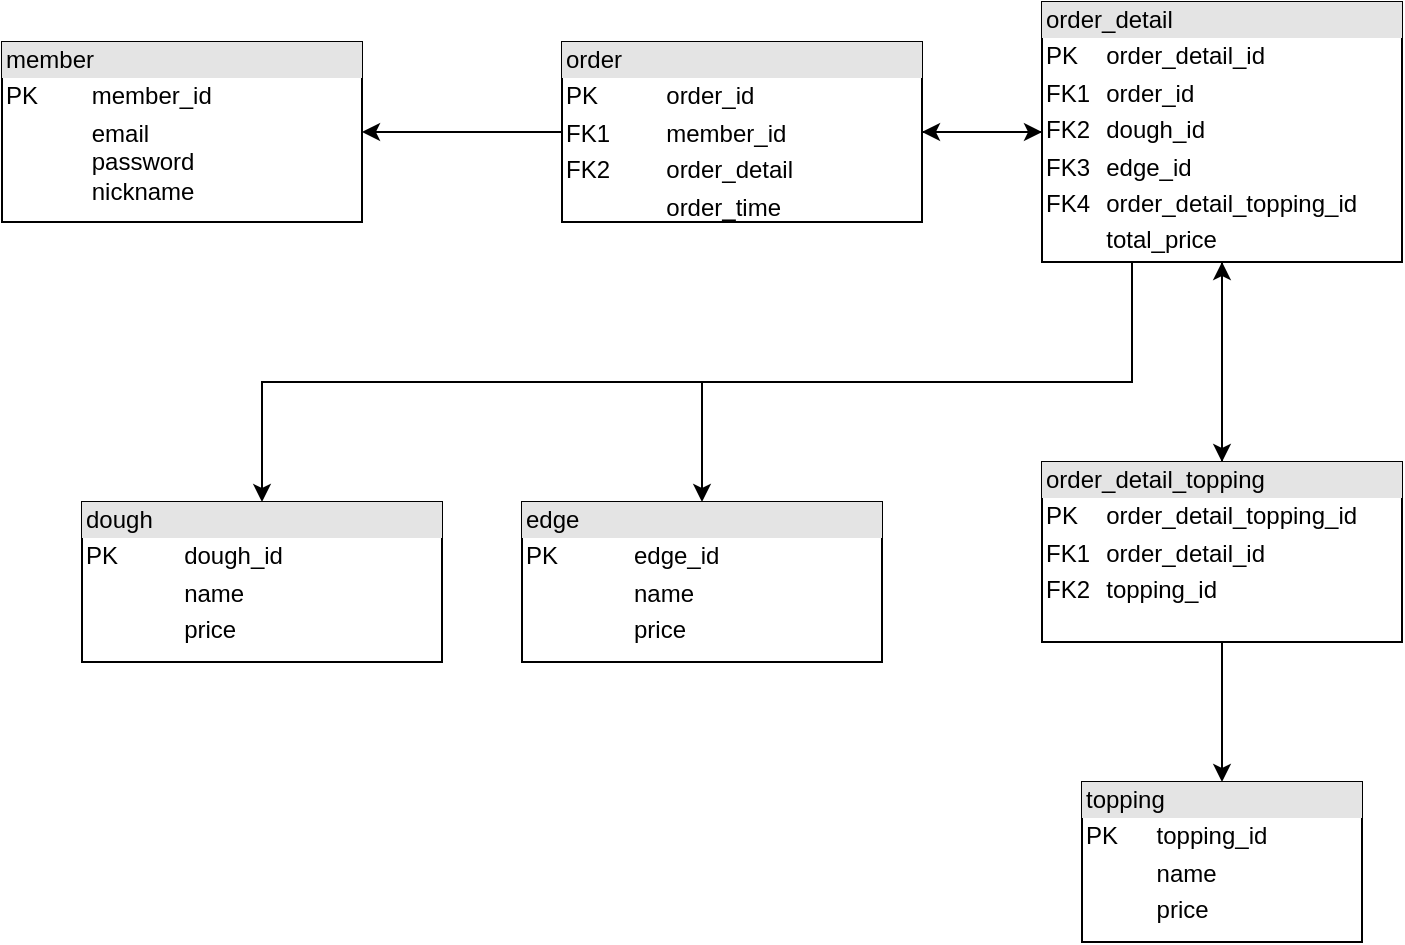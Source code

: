 <mxfile version="23.1.5" type="device">
  <diagram name="Page-1" id="hSARMCv_5h2ilkS-0ARF">
    <mxGraphModel dx="1434" dy="746" grid="1" gridSize="10" guides="1" tooltips="1" connect="1" arrows="1" fold="1" page="1" pageScale="1" pageWidth="850" pageHeight="1100" math="0" shadow="0">
      <root>
        <mxCell id="0" />
        <mxCell id="1" parent="0" />
        <mxCell id="qUOHJTItfRVQpX-zo9fl-16" value="&lt;div style=&quot;box-sizing:border-box;width:100%;background:#e4e4e4;padding:2px;&quot;&gt;member&lt;br&gt;&lt;/div&gt;&lt;table style=&quot;width:100%;font-size:1em;&quot; cellpadding=&quot;2&quot; cellspacing=&quot;0&quot;&gt;&lt;tbody&gt;&lt;tr&gt;&lt;td&gt;PK&lt;/td&gt;&lt;td&gt;member_id&lt;br&gt;&lt;/td&gt;&lt;/tr&gt;&lt;tr&gt;&lt;td&gt;&lt;/td&gt;&lt;td&gt;email&lt;br&gt;password&lt;br&gt;nickname&lt;br&gt;&lt;br&gt;&lt;/td&gt;&lt;/tr&gt;&lt;/tbody&gt;&lt;/table&gt;" style="verticalAlign=top;align=left;overflow=fill;html=1;whiteSpace=wrap;" vertex="1" parent="1">
          <mxGeometry x="90" y="180" width="180" height="90" as="geometry" />
        </mxCell>
        <mxCell id="qUOHJTItfRVQpX-zo9fl-19" style="edgeStyle=orthogonalEdgeStyle;rounded=0;orthogonalLoop=1;jettySize=auto;html=1;exitX=0;exitY=0.5;exitDx=0;exitDy=0;entryX=1;entryY=0.5;entryDx=0;entryDy=0;" edge="1" parent="1" source="qUOHJTItfRVQpX-zo9fl-17" target="qUOHJTItfRVQpX-zo9fl-16">
          <mxGeometry relative="1" as="geometry" />
        </mxCell>
        <mxCell id="qUOHJTItfRVQpX-zo9fl-22" style="edgeStyle=orthogonalEdgeStyle;rounded=0;orthogonalLoop=1;jettySize=auto;html=1;exitX=1;exitY=0.5;exitDx=0;exitDy=0;entryX=0;entryY=0.5;entryDx=0;entryDy=0;" edge="1" parent="1" source="qUOHJTItfRVQpX-zo9fl-17" target="qUOHJTItfRVQpX-zo9fl-21">
          <mxGeometry relative="1" as="geometry" />
        </mxCell>
        <mxCell id="qUOHJTItfRVQpX-zo9fl-17" value="&lt;div style=&quot;box-sizing:border-box;width:100%;background:#e4e4e4;padding:2px;&quot;&gt;order&lt;/div&gt;&lt;table style=&quot;width:100%;font-size:1em;&quot; cellpadding=&quot;2&quot; cellspacing=&quot;0&quot;&gt;&lt;tbody&gt;&lt;tr&gt;&lt;td&gt;PK&lt;/td&gt;&lt;td&gt;order_id&lt;/td&gt;&lt;/tr&gt;&lt;tr&gt;&lt;td&gt;FK1&lt;/td&gt;&lt;td&gt;member_id&lt;br&gt;&lt;/td&gt;&lt;/tr&gt;&lt;tr&gt;&lt;td&gt;FK2&lt;/td&gt;&lt;td&gt;order_detail&lt;/td&gt;&lt;/tr&gt;&lt;tr&gt;&lt;td&gt;&lt;/td&gt;&lt;td&gt;order_time&lt;br&gt;status&lt;/td&gt;&lt;/tr&gt;&lt;/tbody&gt;&lt;/table&gt;" style="verticalAlign=top;align=left;overflow=fill;html=1;whiteSpace=wrap;" vertex="1" parent="1">
          <mxGeometry x="370" y="180" width="180" height="90" as="geometry" />
        </mxCell>
        <mxCell id="qUOHJTItfRVQpX-zo9fl-23" style="edgeStyle=orthogonalEdgeStyle;rounded=0;orthogonalLoop=1;jettySize=auto;html=1;exitX=0;exitY=0.5;exitDx=0;exitDy=0;entryX=1;entryY=0.5;entryDx=0;entryDy=0;" edge="1" parent="1" source="qUOHJTItfRVQpX-zo9fl-21" target="qUOHJTItfRVQpX-zo9fl-17">
          <mxGeometry relative="1" as="geometry" />
        </mxCell>
        <mxCell id="qUOHJTItfRVQpX-zo9fl-28" style="edgeStyle=orthogonalEdgeStyle;rounded=0;orthogonalLoop=1;jettySize=auto;html=1;exitX=0.5;exitY=1;exitDx=0;exitDy=0;entryX=0.5;entryY=0;entryDx=0;entryDy=0;" edge="1" parent="1" source="qUOHJTItfRVQpX-zo9fl-21" target="qUOHJTItfRVQpX-zo9fl-27">
          <mxGeometry relative="1" as="geometry" />
        </mxCell>
        <mxCell id="qUOHJTItfRVQpX-zo9fl-33" style="edgeStyle=orthogonalEdgeStyle;rounded=0;orthogonalLoop=1;jettySize=auto;html=1;exitX=0.25;exitY=1;exitDx=0;exitDy=0;entryX=0.5;entryY=0;entryDx=0;entryDy=0;" edge="1" parent="1" source="qUOHJTItfRVQpX-zo9fl-21" target="qUOHJTItfRVQpX-zo9fl-25">
          <mxGeometry relative="1" as="geometry" />
        </mxCell>
        <mxCell id="qUOHJTItfRVQpX-zo9fl-34" style="edgeStyle=orthogonalEdgeStyle;rounded=0;orthogonalLoop=1;jettySize=auto;html=1;exitX=0.25;exitY=1;exitDx=0;exitDy=0;entryX=0.5;entryY=0;entryDx=0;entryDy=0;" edge="1" parent="1" source="qUOHJTItfRVQpX-zo9fl-21" target="qUOHJTItfRVQpX-zo9fl-24">
          <mxGeometry relative="1" as="geometry" />
        </mxCell>
        <mxCell id="qUOHJTItfRVQpX-zo9fl-21" value="&lt;div style=&quot;box-sizing:border-box;width:100%;background:#e4e4e4;padding:2px;&quot;&gt;order_detail&lt;/div&gt;&lt;table style=&quot;width:100%;font-size:1em;&quot; cellpadding=&quot;2&quot; cellspacing=&quot;0&quot;&gt;&lt;tbody&gt;&lt;tr&gt;&lt;td&gt;PK&lt;/td&gt;&lt;td&gt;order_detail_id&lt;/td&gt;&lt;/tr&gt;&lt;tr&gt;&lt;td&gt;FK1&lt;/td&gt;&lt;td&gt;order_id&lt;/td&gt;&lt;/tr&gt;&lt;tr&gt;&lt;td&gt;FK2&lt;/td&gt;&lt;td&gt;dough_id&lt;br&gt;&lt;/td&gt;&lt;/tr&gt;&lt;tr&gt;&lt;td&gt;FK3&lt;/td&gt;&lt;td&gt;edge_id&lt;/td&gt;&lt;/tr&gt;&lt;tr&gt;&lt;td&gt;FK4&lt;/td&gt;&lt;td&gt;order_detail_topping_id&lt;/td&gt;&lt;/tr&gt;&lt;tr&gt;&lt;td&gt;&lt;br&gt;&lt;/td&gt;&lt;td&gt;total_price&lt;/td&gt;&lt;/tr&gt;&lt;/tbody&gt;&lt;/table&gt;" style="verticalAlign=top;align=left;overflow=fill;html=1;whiteSpace=wrap;" vertex="1" parent="1">
          <mxGeometry x="610" y="160" width="180" height="130" as="geometry" />
        </mxCell>
        <mxCell id="qUOHJTItfRVQpX-zo9fl-24" value="&lt;div style=&quot;box-sizing:border-box;width:100%;background:#e4e4e4;padding:2px;&quot;&gt;dough&lt;/div&gt;&lt;table style=&quot;width:100%;font-size:1em;&quot; cellpadding=&quot;2&quot; cellspacing=&quot;0&quot;&gt;&lt;tbody&gt;&lt;tr&gt;&lt;td&gt;PK&lt;/td&gt;&lt;td&gt;dough_id&lt;/td&gt;&lt;/tr&gt;&lt;tr&gt;&lt;td&gt;&lt;/td&gt;&lt;td&gt;name&lt;/td&gt;&lt;/tr&gt;&lt;tr&gt;&lt;td&gt;&lt;br&gt;&lt;/td&gt;&lt;td&gt;price&lt;/td&gt;&lt;/tr&gt;&lt;/tbody&gt;&lt;/table&gt;" style="verticalAlign=top;align=left;overflow=fill;html=1;whiteSpace=wrap;" vertex="1" parent="1">
          <mxGeometry x="130" y="410" width="180" height="80" as="geometry" />
        </mxCell>
        <mxCell id="qUOHJTItfRVQpX-zo9fl-25" value="&lt;div style=&quot;box-sizing:border-box;width:100%;background:#e4e4e4;padding:2px;&quot;&gt;edge&lt;/div&gt;&lt;table style=&quot;width:100%;font-size:1em;&quot; cellpadding=&quot;2&quot; cellspacing=&quot;0&quot;&gt;&lt;tbody&gt;&lt;tr&gt;&lt;td&gt;PK&lt;/td&gt;&lt;td&gt;edge_id&lt;/td&gt;&lt;/tr&gt;&lt;tr&gt;&lt;td&gt;&lt;/td&gt;&lt;td&gt;name&lt;/td&gt;&lt;/tr&gt;&lt;tr&gt;&lt;td&gt;&lt;br&gt;&lt;/td&gt;&lt;td&gt;price&lt;/td&gt;&lt;/tr&gt;&lt;/tbody&gt;&lt;/table&gt;" style="verticalAlign=top;align=left;overflow=fill;html=1;whiteSpace=wrap;" vertex="1" parent="1">
          <mxGeometry x="350" y="410" width="180" height="80" as="geometry" />
        </mxCell>
        <mxCell id="qUOHJTItfRVQpX-zo9fl-26" value="&lt;div style=&quot;box-sizing:border-box;width:100%;background:#e4e4e4;padding:2px;&quot;&gt;topping&lt;/div&gt;&lt;table style=&quot;width:100%;font-size:1em;&quot; cellpadding=&quot;2&quot; cellspacing=&quot;0&quot;&gt;&lt;tbody&gt;&lt;tr&gt;&lt;td&gt;PK&lt;/td&gt;&lt;td&gt;topping_id&lt;/td&gt;&lt;/tr&gt;&lt;tr&gt;&lt;td&gt;&lt;/td&gt;&lt;td&gt;name&lt;/td&gt;&lt;/tr&gt;&lt;tr&gt;&lt;td&gt;&lt;br&gt;&lt;/td&gt;&lt;td&gt;price&lt;/td&gt;&lt;/tr&gt;&lt;/tbody&gt;&lt;/table&gt;" style="verticalAlign=top;align=left;overflow=fill;html=1;whiteSpace=wrap;" vertex="1" parent="1">
          <mxGeometry x="630" y="550" width="140" height="80" as="geometry" />
        </mxCell>
        <mxCell id="qUOHJTItfRVQpX-zo9fl-29" style="edgeStyle=orthogonalEdgeStyle;rounded=0;orthogonalLoop=1;jettySize=auto;html=1;exitX=0.5;exitY=0;exitDx=0;exitDy=0;entryX=0.5;entryY=1;entryDx=0;entryDy=0;" edge="1" parent="1" source="qUOHJTItfRVQpX-zo9fl-27" target="qUOHJTItfRVQpX-zo9fl-21">
          <mxGeometry relative="1" as="geometry" />
        </mxCell>
        <mxCell id="qUOHJTItfRVQpX-zo9fl-31" style="edgeStyle=orthogonalEdgeStyle;rounded=0;orthogonalLoop=1;jettySize=auto;html=1;exitX=0.5;exitY=1;exitDx=0;exitDy=0;entryX=0.5;entryY=0;entryDx=0;entryDy=0;" edge="1" parent="1" source="qUOHJTItfRVQpX-zo9fl-27" target="qUOHJTItfRVQpX-zo9fl-26">
          <mxGeometry relative="1" as="geometry" />
        </mxCell>
        <mxCell id="qUOHJTItfRVQpX-zo9fl-27" value="&lt;div style=&quot;box-sizing:border-box;width:100%;background:#e4e4e4;padding:2px;&quot;&gt;order_detail_topping&lt;br&gt;&lt;/div&gt;&lt;table style=&quot;width:100%;font-size:1em;&quot; cellpadding=&quot;2&quot; cellspacing=&quot;0&quot;&gt;&lt;tbody&gt;&lt;tr&gt;&lt;td&gt;PK&lt;/td&gt;&lt;td&gt;order_detail_topping_id&lt;br&gt;&lt;/td&gt;&lt;/tr&gt;&lt;tr&gt;&lt;td&gt;FK1&lt;/td&gt;&lt;td&gt;order_detail_id&lt;br&gt;&lt;/td&gt;&lt;/tr&gt;&lt;tr&gt;&lt;td&gt;FK2&lt;/td&gt;&lt;td&gt;topping_id&lt;br&gt;&lt;/td&gt;&lt;/tr&gt;&lt;/tbody&gt;&lt;/table&gt;" style="verticalAlign=top;align=left;overflow=fill;html=1;whiteSpace=wrap;" vertex="1" parent="1">
          <mxGeometry x="610" y="390" width="180" height="90" as="geometry" />
        </mxCell>
      </root>
    </mxGraphModel>
  </diagram>
</mxfile>
